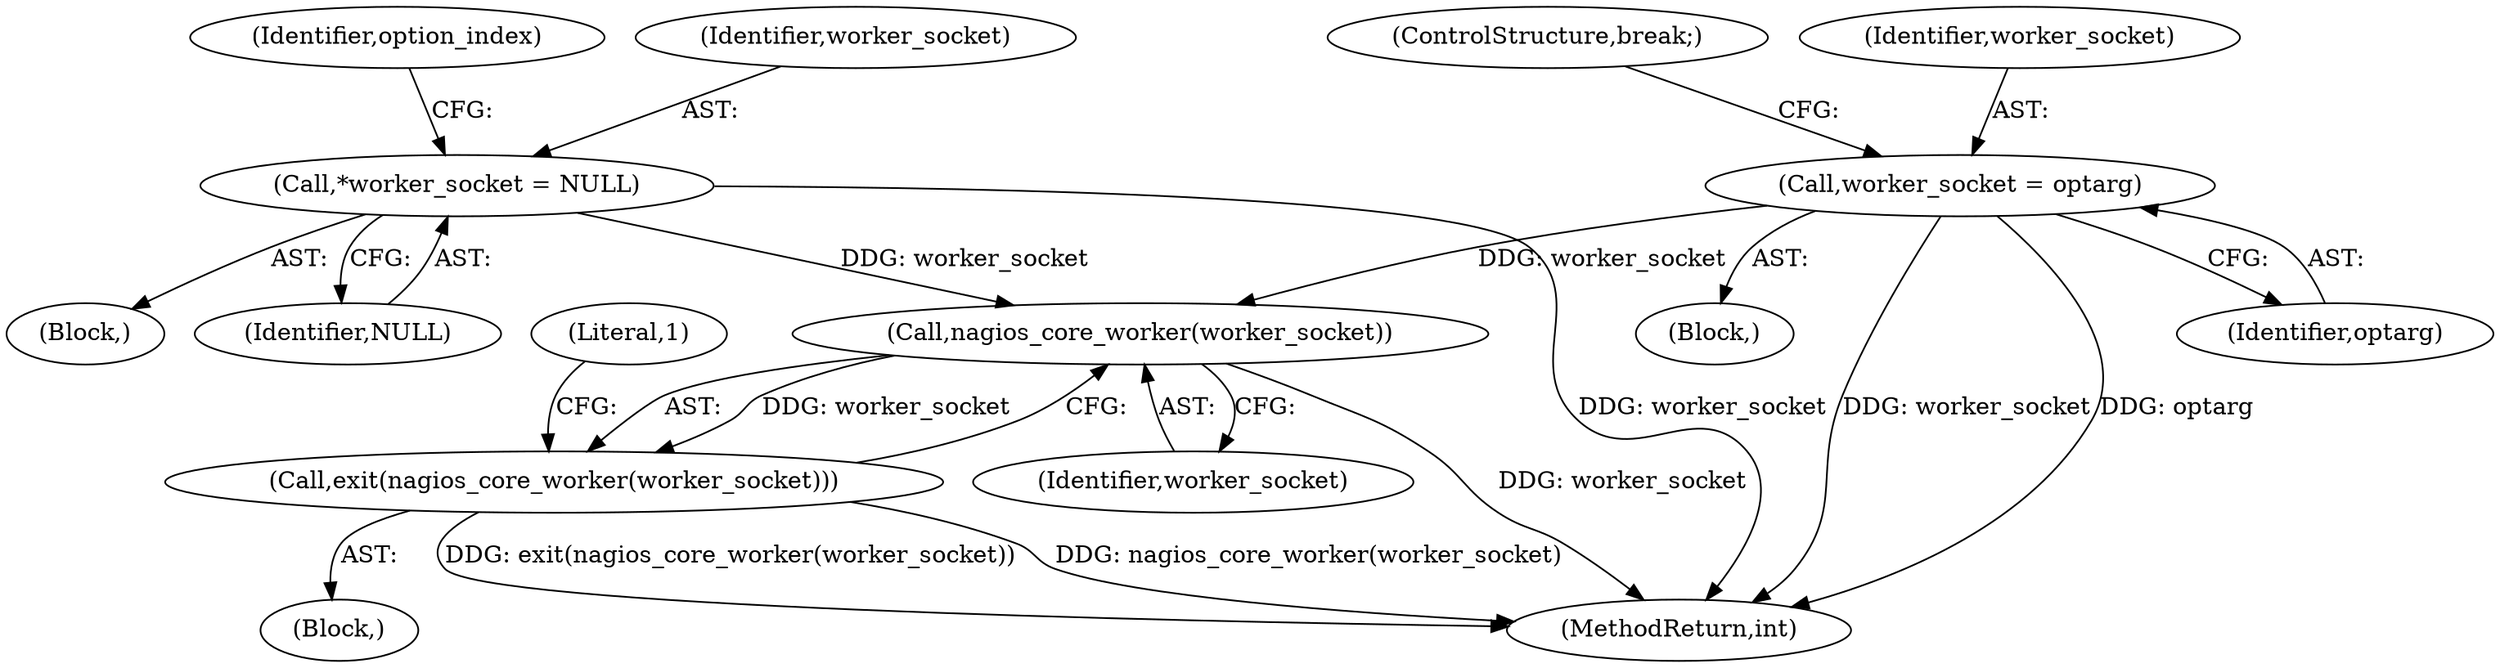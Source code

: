 digraph "0_nagioscore_1b197346d490df2e2d3b1dcce5ac6134ad0c8752@pointer" {
"1000330" [label="(Call,nagios_core_worker(worker_socket))"];
"1000224" [label="(Call,*worker_socket = NULL)"];
"1000315" [label="(Call,worker_socket = optarg)"];
"1000329" [label="(Call,exit(nagios_core_worker(worker_socket)))"];
"1000318" [label="(ControlStructure,break;)"];
"1001239" [label="(MethodReturn,int)"];
"1000316" [label="(Identifier,worker_socket)"];
"1000329" [label="(Call,exit(nagios_core_worker(worker_socket)))"];
"1000328" [label="(Block,)"];
"1000333" [label="(Literal,1)"];
"1000315" [label="(Call,worker_socket = optarg)"];
"1000200" [label="(Block,)"];
"1000231" [label="(Identifier,option_index)"];
"1000225" [label="(Identifier,worker_socket)"];
"1000317" [label="(Identifier,optarg)"];
"1000273" [label="(Block,)"];
"1000330" [label="(Call,nagios_core_worker(worker_socket))"];
"1000226" [label="(Identifier,NULL)"];
"1000224" [label="(Call,*worker_socket = NULL)"];
"1000331" [label="(Identifier,worker_socket)"];
"1000330" -> "1000329"  [label="AST: "];
"1000330" -> "1000331"  [label="CFG: "];
"1000331" -> "1000330"  [label="AST: "];
"1000329" -> "1000330"  [label="CFG: "];
"1000330" -> "1001239"  [label="DDG: worker_socket"];
"1000330" -> "1000329"  [label="DDG: worker_socket"];
"1000224" -> "1000330"  [label="DDG: worker_socket"];
"1000315" -> "1000330"  [label="DDG: worker_socket"];
"1000224" -> "1000200"  [label="AST: "];
"1000224" -> "1000226"  [label="CFG: "];
"1000225" -> "1000224"  [label="AST: "];
"1000226" -> "1000224"  [label="AST: "];
"1000231" -> "1000224"  [label="CFG: "];
"1000224" -> "1001239"  [label="DDG: worker_socket"];
"1000315" -> "1000273"  [label="AST: "];
"1000315" -> "1000317"  [label="CFG: "];
"1000316" -> "1000315"  [label="AST: "];
"1000317" -> "1000315"  [label="AST: "];
"1000318" -> "1000315"  [label="CFG: "];
"1000315" -> "1001239"  [label="DDG: worker_socket"];
"1000315" -> "1001239"  [label="DDG: optarg"];
"1000329" -> "1000328"  [label="AST: "];
"1000333" -> "1000329"  [label="CFG: "];
"1000329" -> "1001239"  [label="DDG: exit(nagios_core_worker(worker_socket))"];
"1000329" -> "1001239"  [label="DDG: nagios_core_worker(worker_socket)"];
}
